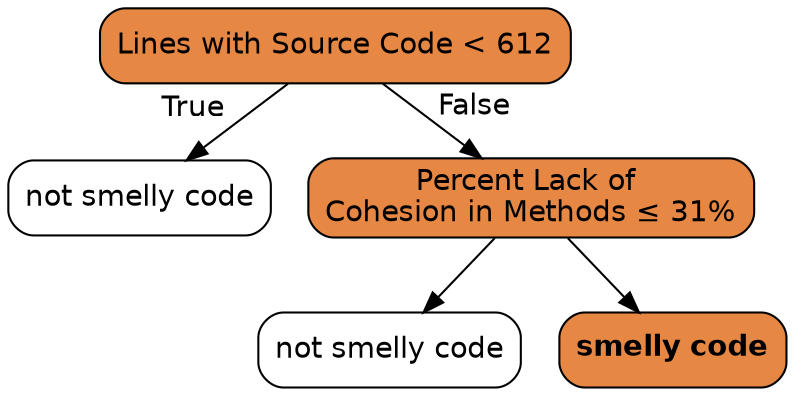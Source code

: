 digraph Tree {
node [color="black", fontname=helvetica, shape=box,  style="filled, rounded", fillcolor="#FFFFFF"];
edge [fontname=helvetica];
0 [label=<Lines with Source Code &lt; 612>, fillcolor="#e68743"];
1 [label=<not smelly code>];
0 -> 1  [headlabel="True", labelangle=45, labeldistance="2.5"];
2 [label=<Percent Lack of <br/>Cohesion in Methods &le; 31%>, fillcolor="#e68743"];
0 -> 2  [headlabel="False", labelangle="-45", labeldistance="2.5"];
3 [label=<not smelly code>];
2 -> 3;
4 [label=<<b>smelly code</b>>, fillcolor="#e68743"];
2 -> 4;
}
